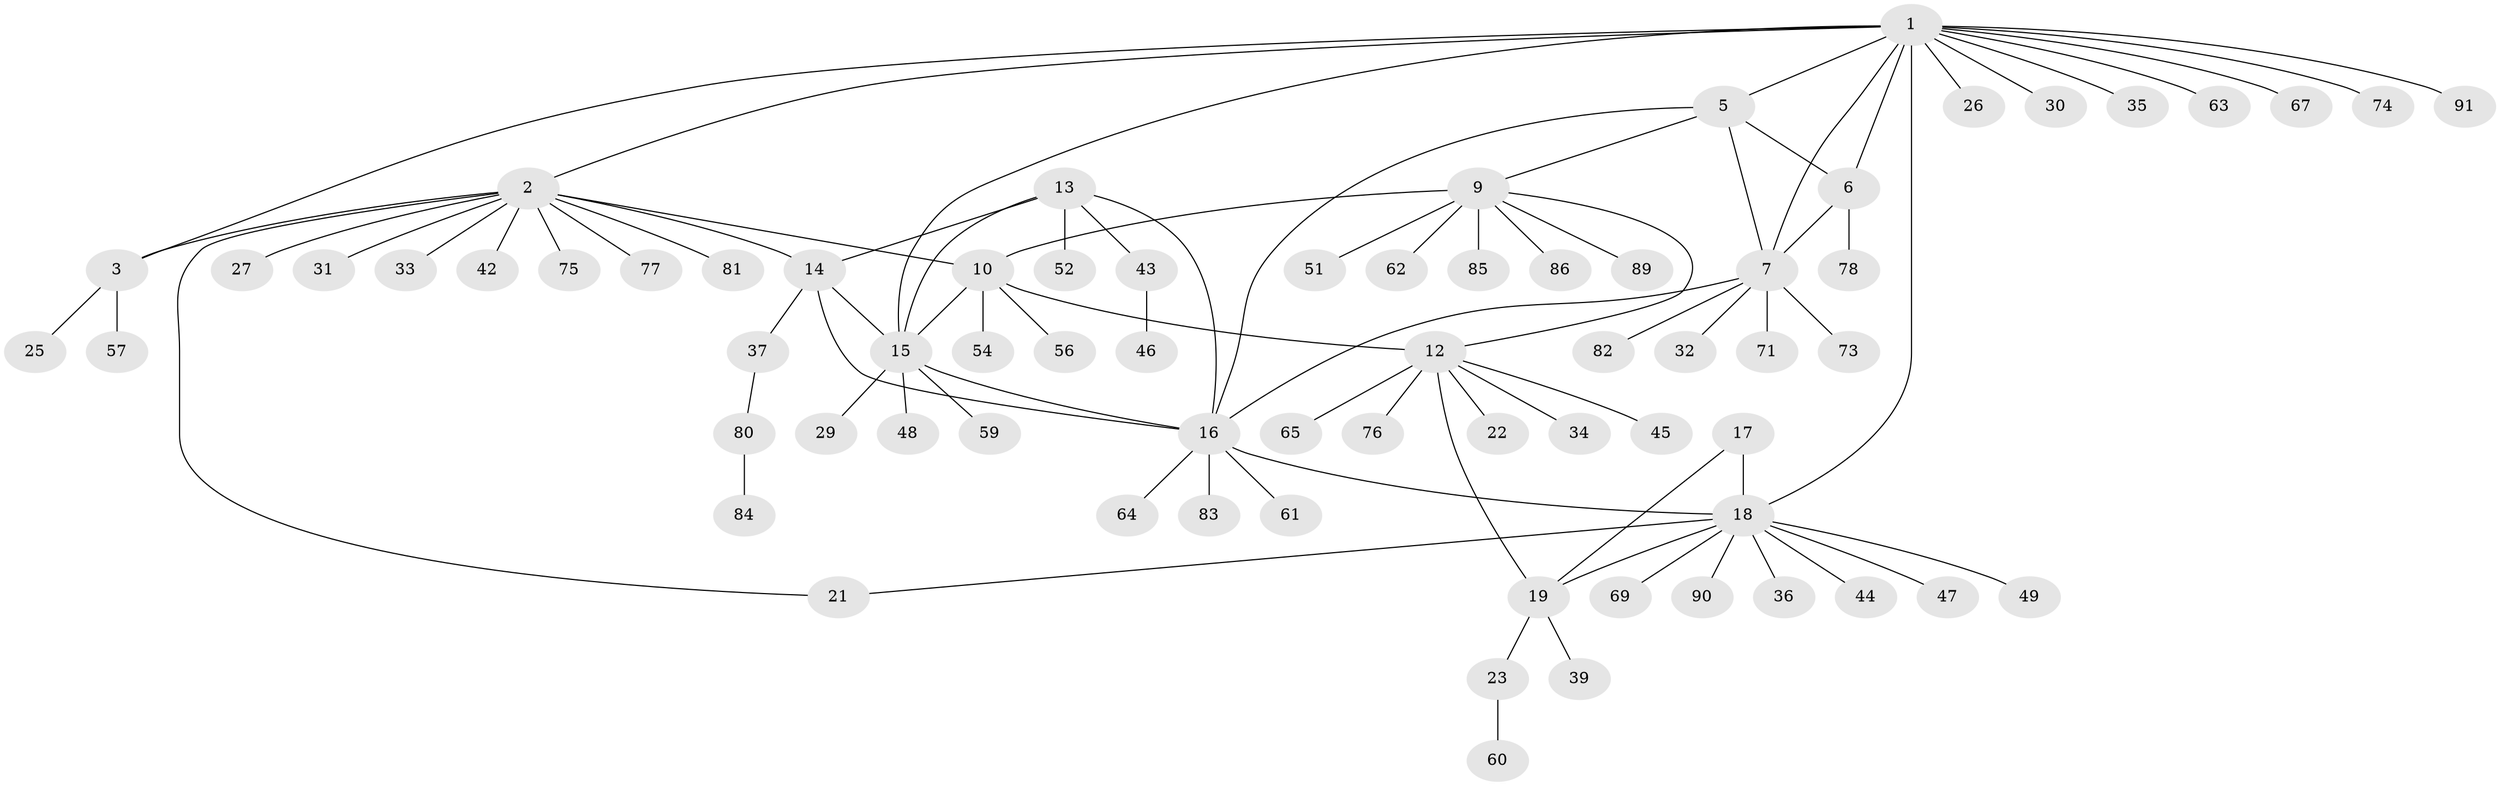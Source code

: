 // original degree distribution, {8: 0.02197802197802198, 4: 0.04395604395604396, 6: 0.03296703296703297, 12: 0.01098901098901099, 5: 0.04395604395604396, 10: 0.03296703296703297, 7: 0.02197802197802198, 9: 0.02197802197802198, 2: 0.13186813186813187, 1: 0.6263736263736264, 3: 0.01098901098901099}
// Generated by graph-tools (version 1.1) at 2025/11/02/27/25 16:11:34]
// undirected, 71 vertices, 87 edges
graph export_dot {
graph [start="1"]
  node [color=gray90,style=filled];
  1 [super="+8"];
  2 [super="+4"];
  3 [super="+24"];
  5 [super="+79"];
  6;
  7 [super="+66"];
  9 [super="+38"];
  10 [super="+11"];
  12 [super="+68"];
  13 [super="+70"];
  14;
  15 [super="+41"];
  16 [super="+72"];
  17 [super="+28"];
  18 [super="+20"];
  19 [super="+50"];
  21;
  22 [super="+55"];
  23;
  25;
  26 [super="+40"];
  27;
  29;
  30;
  31;
  32 [super="+87"];
  33;
  34;
  35;
  36;
  37 [super="+53"];
  39;
  42;
  43;
  44;
  45;
  46;
  47;
  48 [super="+58"];
  49;
  51;
  52;
  54;
  56;
  57;
  59;
  60;
  61;
  62;
  63;
  64;
  65;
  67;
  69;
  71;
  73;
  74;
  75;
  76;
  77;
  78;
  80;
  81;
  82;
  83;
  84;
  85 [super="+88"];
  86;
  89;
  90;
  91;
  1 -- 2 [weight=2];
  1 -- 3;
  1 -- 18 [weight=2];
  1 -- 30;
  1 -- 63;
  1 -- 91;
  1 -- 67;
  1 -- 35;
  1 -- 5;
  1 -- 6;
  1 -- 7;
  1 -- 74;
  1 -- 15;
  1 -- 26;
  2 -- 3 [weight=2];
  2 -- 14;
  2 -- 33;
  2 -- 10;
  2 -- 42;
  2 -- 75;
  2 -- 77;
  2 -- 81;
  2 -- 21;
  2 -- 27;
  2 -- 31;
  3 -- 25;
  3 -- 57;
  5 -- 6;
  5 -- 7;
  5 -- 9;
  5 -- 16;
  6 -- 7;
  6 -- 78;
  7 -- 32;
  7 -- 71;
  7 -- 73;
  7 -- 16;
  7 -- 82;
  9 -- 10 [weight=2];
  9 -- 12;
  9 -- 62;
  9 -- 85;
  9 -- 89;
  9 -- 51;
  9 -- 86;
  10 -- 12 [weight=2];
  10 -- 54;
  10 -- 56;
  10 -- 15;
  12 -- 19;
  12 -- 22;
  12 -- 34;
  12 -- 45;
  12 -- 65;
  12 -- 76;
  13 -- 14;
  13 -- 15;
  13 -- 16;
  13 -- 43;
  13 -- 52;
  14 -- 15;
  14 -- 16;
  14 -- 37;
  15 -- 16;
  15 -- 29;
  15 -- 48;
  15 -- 59;
  16 -- 18;
  16 -- 61;
  16 -- 64;
  16 -- 83;
  17 -- 18 [weight=2];
  17 -- 19;
  18 -- 19 [weight=2];
  18 -- 21;
  18 -- 36;
  18 -- 69;
  18 -- 44;
  18 -- 47;
  18 -- 49;
  18 -- 90;
  19 -- 23;
  19 -- 39;
  23 -- 60;
  37 -- 80;
  43 -- 46;
  80 -- 84;
}
